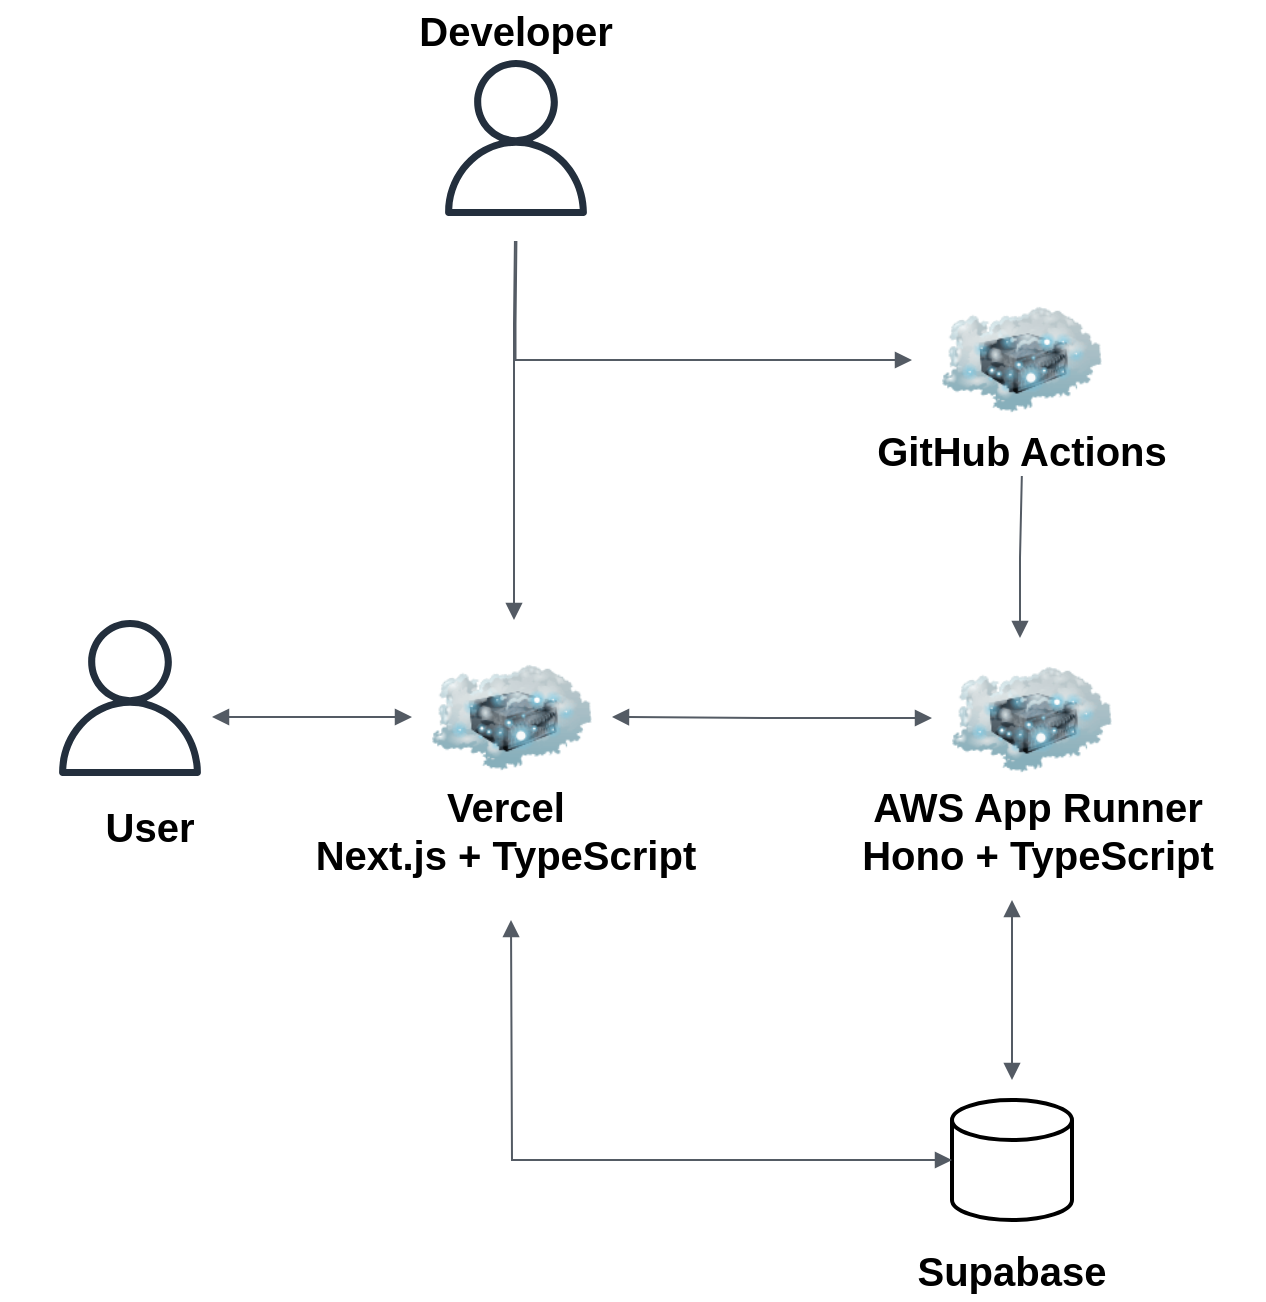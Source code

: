 <mxfile version="24.7.17">
  <diagram name="ページ1" id="cvW7JD9fnjbFGT38sK29">
    <mxGraphModel dx="758" dy="1675" grid="1" gridSize="10" guides="1" tooltips="1" connect="1" arrows="1" fold="1" page="1" pageScale="1" pageWidth="827" pageHeight="1169" math="0" shadow="0">
      <root>
        <mxCell id="0" />
        <mxCell id="1" parent="0" />
        <mxCell id="iPjWZaMH8rYA2JW9j5OT-1" value="" style="sketch=0;outlineConnect=0;fontColor=#232F3E;gradientColor=none;fillColor=#232F3D;strokeColor=none;dashed=0;verticalLabelPosition=bottom;verticalAlign=top;align=center;html=1;fontSize=12;fontStyle=0;aspect=fixed;pointerEvents=1;shape=mxgraph.aws4.user;" vertex="1" parent="1">
          <mxGeometry x="110" y="250" width="78" height="78" as="geometry" />
        </mxCell>
        <mxCell id="iPjWZaMH8rYA2JW9j5OT-2" value="" style="image;html=1;image=img/lib/clip_art/networking/Cloud_Server_128x128.png" vertex="1" parent="1">
          <mxGeometry x="300" y="259" width="80" height="80" as="geometry" />
        </mxCell>
        <mxCell id="iPjWZaMH8rYA2JW9j5OT-4" value="" style="edgeStyle=orthogonalEdgeStyle;html=1;endArrow=block;elbow=vertical;startArrow=block;startFill=1;endFill=1;strokeColor=#545B64;rounded=0;" edge="1" parent="1">
          <mxGeometry width="100" relative="1" as="geometry">
            <mxPoint x="190" y="298.5" as="sourcePoint" />
            <mxPoint x="290" y="298.5" as="targetPoint" />
          </mxGeometry>
        </mxCell>
        <mxCell id="iPjWZaMH8rYA2JW9j5OT-5" value="" style="edgeStyle=orthogonalEdgeStyle;html=1;endArrow=none;elbow=vertical;startArrow=block;startFill=1;strokeColor=#545B64;rounded=0;exitX=0.5;exitY=0;exitDx=0;exitDy=0;" edge="1" parent="1">
          <mxGeometry width="100" relative="1" as="geometry">
            <mxPoint x="594" y="259" as="sourcePoint" />
            <mxPoint x="594.917" y="178" as="targetPoint" />
            <Array as="points">
              <mxPoint x="594" y="219" />
              <mxPoint x="595" y="219" />
            </Array>
          </mxGeometry>
        </mxCell>
        <mxCell id="iPjWZaMH8rYA2JW9j5OT-6" value="" style="image;html=1;image=img/lib/clip_art/networking/Cloud_Server_128x128.png" vertex="1" parent="1">
          <mxGeometry x="555" y="80" width="80" height="80" as="geometry" />
        </mxCell>
        <mxCell id="iPjWZaMH8rYA2JW9j5OT-7" value="" style="sketch=0;outlineConnect=0;fontColor=#232F3E;gradientColor=none;fillColor=#232F3D;strokeColor=none;dashed=0;verticalLabelPosition=bottom;verticalAlign=top;align=center;html=1;fontSize=12;fontStyle=0;aspect=fixed;pointerEvents=1;shape=mxgraph.aws4.user;" vertex="1" parent="1">
          <mxGeometry x="303" y="-30" width="78" height="78" as="geometry" />
        </mxCell>
        <mxCell id="iPjWZaMH8rYA2JW9j5OT-8" value="" style="edgeStyle=orthogonalEdgeStyle;html=1;endArrow=none;elbow=vertical;startArrow=block;startFill=1;strokeColor=#545B64;rounded=0;" edge="1" parent="1">
          <mxGeometry width="100" relative="1" as="geometry">
            <mxPoint x="341" y="250" as="sourcePoint" />
            <mxPoint x="341.467" y="60.5" as="targetPoint" />
            <Array as="points">
              <mxPoint x="341.01" y="102" />
              <mxPoint x="341.01" y="102" />
            </Array>
          </mxGeometry>
        </mxCell>
        <mxCell id="iPjWZaMH8rYA2JW9j5OT-9" value="&lt;font style=&quot;font-size: 20px;&quot;&gt;&lt;b&gt;GitHub Actions&lt;/b&gt;&lt;/font&gt;" style="text;html=1;align=center;verticalAlign=middle;whiteSpace=wrap;rounded=0;" vertex="1" parent="1">
          <mxGeometry x="520" y="150" width="150" height="30" as="geometry" />
        </mxCell>
        <mxCell id="iPjWZaMH8rYA2JW9j5OT-10" value="&lt;font style=&quot;font-size: 20px;&quot;&gt;&lt;b&gt;Supabase&lt;/b&gt;&lt;/font&gt;" style="text;html=1;align=center;verticalAlign=middle;whiteSpace=wrap;rounded=0;" vertex="1" parent="1">
          <mxGeometry x="515" y="560" width="150" height="30" as="geometry" />
        </mxCell>
        <mxCell id="iPjWZaMH8rYA2JW9j5OT-11" value="&lt;font style=&quot;font-size: 20px;&quot;&gt;&lt;b&gt;Developer&lt;/b&gt;&lt;/font&gt;" style="text;html=1;align=center;verticalAlign=middle;whiteSpace=wrap;rounded=0;" vertex="1" parent="1">
          <mxGeometry x="267" y="-60" width="150" height="30" as="geometry" />
        </mxCell>
        <mxCell id="iPjWZaMH8rYA2JW9j5OT-12" value="&lt;font style=&quot;font-size: 20px;&quot;&gt;&lt;b&gt;Vercel&lt;/b&gt;&lt;/font&gt;&lt;div&gt;&lt;font style=&quot;font-size: 20px;&quot;&gt;&lt;b&gt;Next.js + TypeScript&lt;/b&gt;&lt;/font&gt;&lt;/div&gt;" style="text;html=1;align=center;verticalAlign=middle;whiteSpace=wrap;rounded=0;" vertex="1" parent="1">
          <mxGeometry x="224" y="340" width="226" height="30" as="geometry" />
        </mxCell>
        <mxCell id="iPjWZaMH8rYA2JW9j5OT-13" value="" style="image;html=1;image=img/lib/clip_art/networking/Cloud_Server_128x128.png" vertex="1" parent="1">
          <mxGeometry x="560" y="260" width="80" height="80" as="geometry" />
        </mxCell>
        <mxCell id="iPjWZaMH8rYA2JW9j5OT-14" value="" style="edgeStyle=orthogonalEdgeStyle;html=1;endArrow=block;elbow=vertical;startArrow=block;startFill=1;endFill=1;strokeColor=#545B64;rounded=0;" edge="1" parent="1">
          <mxGeometry width="100" relative="1" as="geometry">
            <mxPoint x="390" y="298.5" as="sourcePoint" />
            <mxPoint x="550" y="299" as="targetPoint" />
          </mxGeometry>
        </mxCell>
        <mxCell id="iPjWZaMH8rYA2JW9j5OT-15" value="&lt;span style=&quot;font-size: 20px;&quot;&gt;&lt;b&gt;AWS App Runner&lt;/b&gt;&lt;/span&gt;&lt;br&gt;&lt;div&gt;&lt;font style=&quot;font-size: 20px;&quot;&gt;&lt;b&gt;Hono + TypeScript&lt;/b&gt;&lt;/font&gt;&lt;/div&gt;" style="text;html=1;align=center;verticalAlign=middle;whiteSpace=wrap;rounded=0;" vertex="1" parent="1">
          <mxGeometry x="490" y="340" width="226" height="30" as="geometry" />
        </mxCell>
        <mxCell id="iPjWZaMH8rYA2JW9j5OT-16" value="" style="strokeWidth=2;html=1;shape=mxgraph.flowchart.database;whiteSpace=wrap;" vertex="1" parent="1">
          <mxGeometry x="560" y="490" width="60" height="60" as="geometry" />
        </mxCell>
        <mxCell id="iPjWZaMH8rYA2JW9j5OT-17" value="" style="edgeStyle=orthogonalEdgeStyle;html=1;endArrow=block;elbow=vertical;startArrow=block;startFill=1;endFill=1;strokeColor=#545B64;rounded=0;" edge="1" parent="1">
          <mxGeometry width="100" relative="1" as="geometry">
            <mxPoint x="590" y="480" as="sourcePoint" />
            <mxPoint x="590" y="390" as="targetPoint" />
          </mxGeometry>
        </mxCell>
        <mxCell id="iPjWZaMH8rYA2JW9j5OT-18" value="" style="edgeStyle=orthogonalEdgeStyle;html=1;endArrow=block;elbow=vertical;startArrow=block;startFill=1;endFill=1;strokeColor=#545B64;rounded=0;exitX=0;exitY=0.5;exitDx=0;exitDy=0;exitPerimeter=0;" edge="1" parent="1" source="iPjWZaMH8rYA2JW9j5OT-16">
          <mxGeometry width="100" relative="1" as="geometry">
            <mxPoint x="339.5" y="490" as="sourcePoint" />
            <mxPoint x="339.5" y="400" as="targetPoint" />
          </mxGeometry>
        </mxCell>
        <mxCell id="iPjWZaMH8rYA2JW9j5OT-19" value="&lt;font style=&quot;font-size: 20px;&quot;&gt;&lt;b&gt;User&lt;/b&gt;&lt;/font&gt;" style="text;html=1;align=center;verticalAlign=middle;whiteSpace=wrap;rounded=0;" vertex="1" parent="1">
          <mxGeometry x="84" y="338" width="150" height="30" as="geometry" />
        </mxCell>
        <mxCell id="iPjWZaMH8rYA2JW9j5OT-20" value="" style="edgeStyle=orthogonalEdgeStyle;html=1;endArrow=none;elbow=vertical;startArrow=block;startFill=1;strokeColor=#545B64;rounded=0;" edge="1" parent="1">
          <mxGeometry width="100" relative="1" as="geometry">
            <mxPoint x="540" y="120" as="sourcePoint" />
            <mxPoint x="342.207" y="60.5" as="targetPoint" />
            <Array as="points">
              <mxPoint x="341.75" y="102" />
              <mxPoint x="341.75" y="102" />
            </Array>
          </mxGeometry>
        </mxCell>
      </root>
    </mxGraphModel>
  </diagram>
</mxfile>
